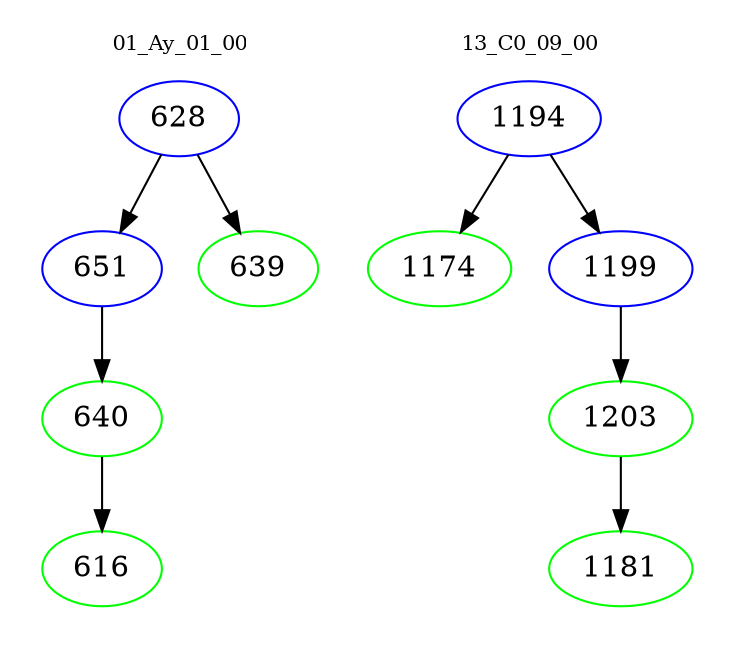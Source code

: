 digraph{
subgraph cluster_0 {
color = white
label = "01_Ay_01_00";
fontsize=10;
T0_628 [label="628", color="blue"]
T0_628 -> T0_651 [color="black"]
T0_651 [label="651", color="blue"]
T0_651 -> T0_640 [color="black"]
T0_640 [label="640", color="green"]
T0_640 -> T0_616 [color="black"]
T0_616 [label="616", color="green"]
T0_628 -> T0_639 [color="black"]
T0_639 [label="639", color="green"]
}
subgraph cluster_1 {
color = white
label = "13_C0_09_00";
fontsize=10;
T1_1194 [label="1194", color="blue"]
T1_1194 -> T1_1174 [color="black"]
T1_1174 [label="1174", color="green"]
T1_1194 -> T1_1199 [color="black"]
T1_1199 [label="1199", color="blue"]
T1_1199 -> T1_1203 [color="black"]
T1_1203 [label="1203", color="green"]
T1_1203 -> T1_1181 [color="black"]
T1_1181 [label="1181", color="green"]
}
}
